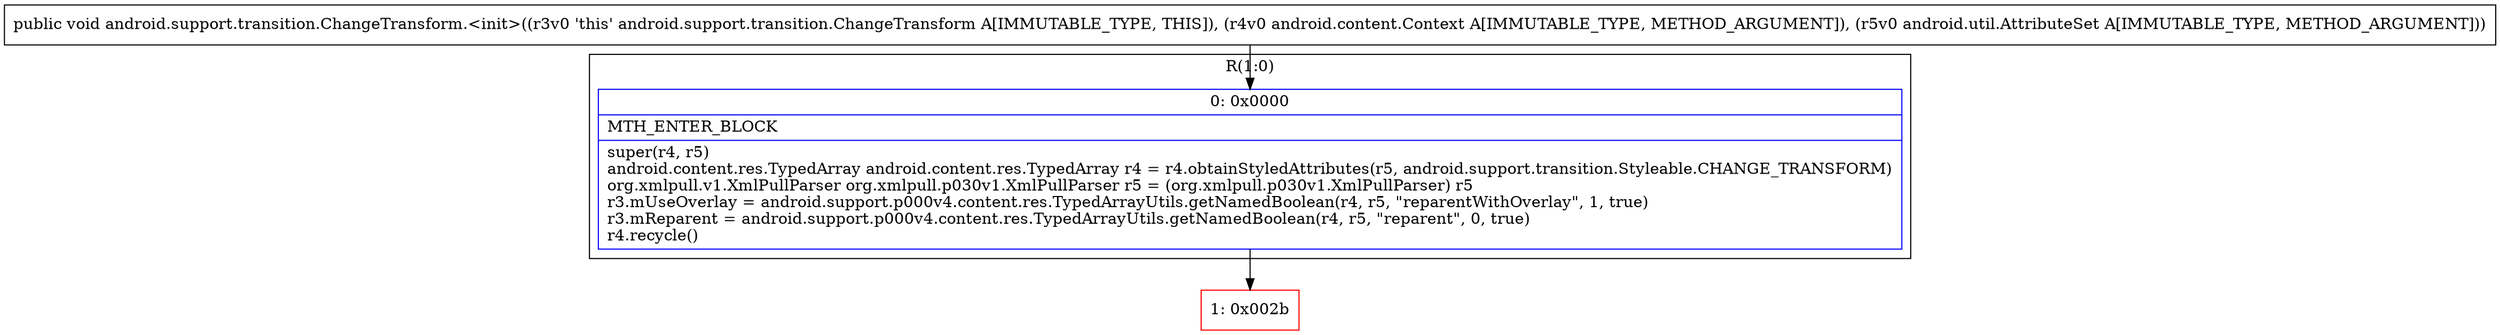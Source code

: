 digraph "CFG forandroid.support.transition.ChangeTransform.\<init\>(Landroid\/content\/Context;Landroid\/util\/AttributeSet;)V" {
subgraph cluster_Region_1818293950 {
label = "R(1:0)";
node [shape=record,color=blue];
Node_0 [shape=record,label="{0\:\ 0x0000|MTH_ENTER_BLOCK\l|super(r4, r5)\landroid.content.res.TypedArray android.content.res.TypedArray r4 = r4.obtainStyledAttributes(r5, android.support.transition.Styleable.CHANGE_TRANSFORM)\lorg.xmlpull.v1.XmlPullParser org.xmlpull.p030v1.XmlPullParser r5 = (org.xmlpull.p030v1.XmlPullParser) r5\lr3.mUseOverlay = android.support.p000v4.content.res.TypedArrayUtils.getNamedBoolean(r4, r5, \"reparentWithOverlay\", 1, true)\lr3.mReparent = android.support.p000v4.content.res.TypedArrayUtils.getNamedBoolean(r4, r5, \"reparent\", 0, true)\lr4.recycle()\l}"];
}
Node_1 [shape=record,color=red,label="{1\:\ 0x002b}"];
MethodNode[shape=record,label="{public void android.support.transition.ChangeTransform.\<init\>((r3v0 'this' android.support.transition.ChangeTransform A[IMMUTABLE_TYPE, THIS]), (r4v0 android.content.Context A[IMMUTABLE_TYPE, METHOD_ARGUMENT]), (r5v0 android.util.AttributeSet A[IMMUTABLE_TYPE, METHOD_ARGUMENT])) }"];
MethodNode -> Node_0;
Node_0 -> Node_1;
}

